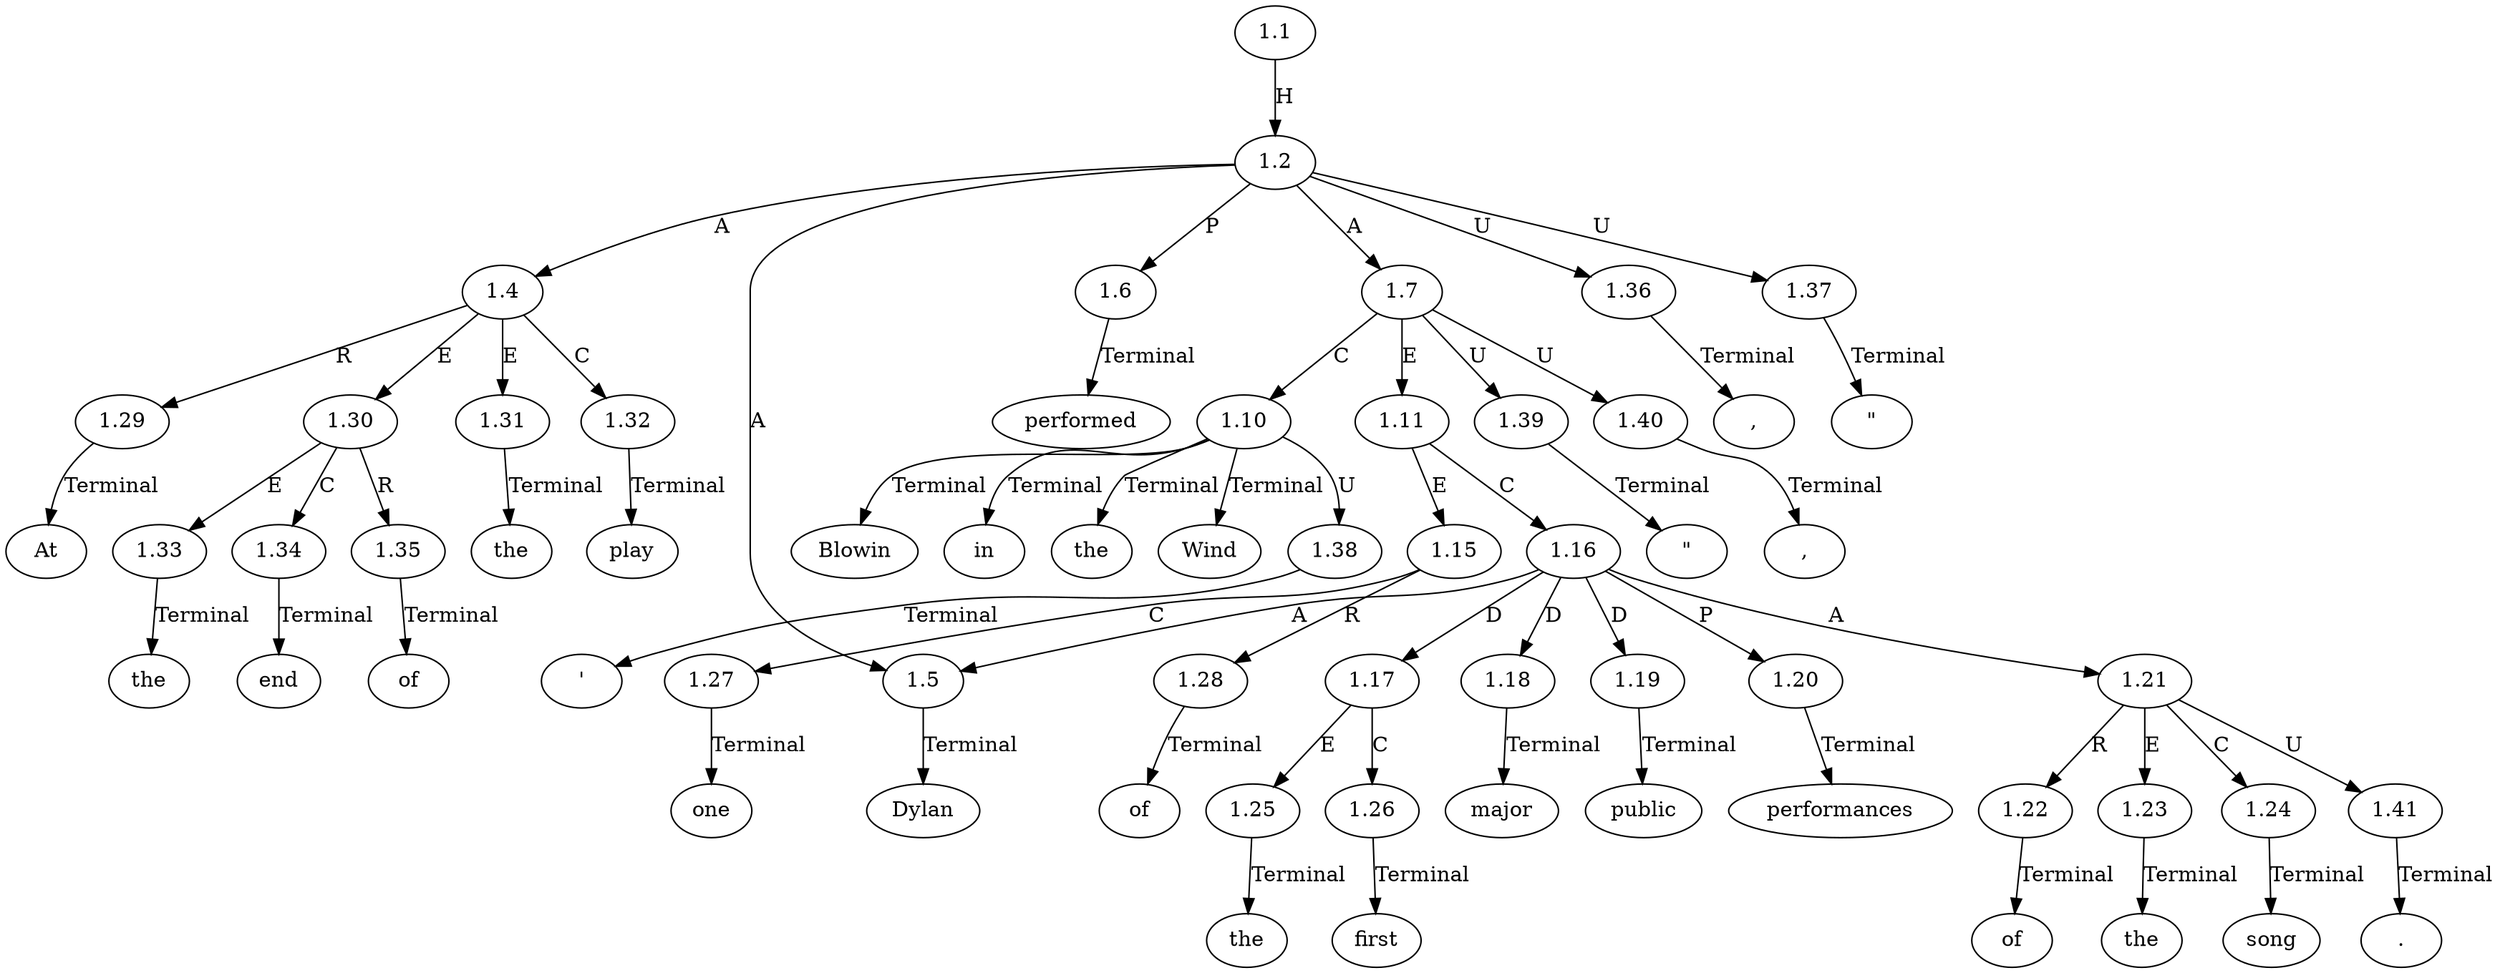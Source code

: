 // Graph
digraph {
	0.1 [label=At ordering=out]
	0.10 [label="\"" ordering=out]
	0.11 [label=Blowin ordering=out]
	0.12 [label="'" ordering=out]
	0.13 [label=in ordering=out]
	0.14 [label=the ordering=out]
	0.15 [label=Wind ordering=out]
	0.16 [label="\"" ordering=out]
	0.17 [label="," ordering=out]
	0.18 [label=one ordering=out]
	0.19 [label=of ordering=out]
	0.2 [label=the ordering=out]
	0.20 [label=the ordering=out]
	0.21 [label=first ordering=out]
	0.22 [label=major ordering=out]
	0.23 [label=public ordering=out]
	0.24 [label=performances ordering=out]
	0.25 [label=of ordering=out]
	0.26 [label=the ordering=out]
	0.27 [label=song ordering=out]
	0.28 [label="." ordering=out]
	0.3 [label=end ordering=out]
	0.4 [label=of ordering=out]
	0.5 [label=the ordering=out]
	0.6 [label=play ordering=out]
	0.7 [label="," ordering=out]
	0.8 [label=Dylan ordering=out]
	0.9 [label=performed ordering=out]
	1.1 [label=1.1 ordering=out]
	1.2 [label=1.2 ordering=out]
	1.4 [label=1.4 ordering=out]
	1.5 [label=1.5 ordering=out]
	1.6 [label=1.6 ordering=out]
	1.7 [label=1.7 ordering=out]
	1.10 [label=1.10 ordering=out]
	1.11 [label=1.11 ordering=out]
	1.15 [label=1.15 ordering=out]
	1.16 [label=1.16 ordering=out]
	1.17 [label=1.17 ordering=out]
	1.18 [label=1.18 ordering=out]
	1.19 [label=1.19 ordering=out]
	1.20 [label=1.20 ordering=out]
	1.21 [label=1.21 ordering=out]
	1.22 [label=1.22 ordering=out]
	1.23 [label=1.23 ordering=out]
	1.24 [label=1.24 ordering=out]
	1.25 [label=1.25 ordering=out]
	1.26 [label=1.26 ordering=out]
	1.27 [label=1.27 ordering=out]
	1.28 [label=1.28 ordering=out]
	1.29 [label=1.29 ordering=out]
	1.30 [label=1.30 ordering=out]
	1.31 [label=1.31 ordering=out]
	1.32 [label=1.32 ordering=out]
	1.33 [label=1.33 ordering=out]
	1.34 [label=1.34 ordering=out]
	1.35 [label=1.35 ordering=out]
	1.36 [label=1.36 ordering=out]
	1.37 [label=1.37 ordering=out]
	1.38 [label=1.38 ordering=out]
	1.39 [label=1.39 ordering=out]
	1.40 [label=1.40 ordering=out]
	1.41 [label=1.41 ordering=out]
	1.1 -> 1.2 [label=H ordering=out]
	1.2 -> 1.4 [label=A ordering=out]
	1.2 -> 1.5 [label=A ordering=out]
	1.2 -> 1.6 [label=P ordering=out]
	1.2 -> 1.7 [label=A ordering=out]
	1.2 -> 1.36 [label=U ordering=out]
	1.2 -> 1.37 [label=U ordering=out]
	1.4 -> 1.29 [label=R ordering=out]
	1.4 -> 1.30 [label=E ordering=out]
	1.4 -> 1.31 [label=E ordering=out]
	1.4 -> 1.32 [label=C ordering=out]
	1.5 -> 0.8 [label=Terminal ordering=out]
	1.6 -> 0.9 [label=Terminal ordering=out]
	1.7 -> 1.10 [label=C ordering=out]
	1.7 -> 1.11 [label=E ordering=out]
	1.7 -> 1.39 [label=U ordering=out]
	1.7 -> 1.40 [label=U ordering=out]
	1.10 -> 0.11 [label=Terminal ordering=out]
	1.10 -> 0.13 [label=Terminal ordering=out]
	1.10 -> 0.14 [label=Terminal ordering=out]
	1.10 -> 0.15 [label=Terminal ordering=out]
	1.10 -> 1.38 [label=U ordering=out]
	1.11 -> 1.15 [label=E ordering=out]
	1.11 -> 1.16 [label=C ordering=out]
	1.15 -> 1.27 [label=C ordering=out]
	1.15 -> 1.28 [label=R ordering=out]
	1.16 -> 1.5 [label=A ordering=out]
	1.16 -> 1.17 [label=D ordering=out]
	1.16 -> 1.18 [label=D ordering=out]
	1.16 -> 1.19 [label=D ordering=out]
	1.16 -> 1.20 [label=P ordering=out]
	1.16 -> 1.21 [label=A ordering=out]
	1.17 -> 1.25 [label=E ordering=out]
	1.17 -> 1.26 [label=C ordering=out]
	1.18 -> 0.22 [label=Terminal ordering=out]
	1.19 -> 0.23 [label=Terminal ordering=out]
	1.20 -> 0.24 [label=Terminal ordering=out]
	1.21 -> 1.22 [label=R ordering=out]
	1.21 -> 1.23 [label=E ordering=out]
	1.21 -> 1.24 [label=C ordering=out]
	1.21 -> 1.41 [label=U ordering=out]
	1.22 -> 0.25 [label=Terminal ordering=out]
	1.23 -> 0.26 [label=Terminal ordering=out]
	1.24 -> 0.27 [label=Terminal ordering=out]
	1.25 -> 0.20 [label=Terminal ordering=out]
	1.26 -> 0.21 [label=Terminal ordering=out]
	1.27 -> 0.18 [label=Terminal ordering=out]
	1.28 -> 0.19 [label=Terminal ordering=out]
	1.29 -> 0.1 [label=Terminal ordering=out]
	1.30 -> 1.33 [label=E ordering=out]
	1.30 -> 1.34 [label=C ordering=out]
	1.30 -> 1.35 [label=R ordering=out]
	1.31 -> 0.5 [label=Terminal ordering=out]
	1.32 -> 0.6 [label=Terminal ordering=out]
	1.33 -> 0.2 [label=Terminal ordering=out]
	1.34 -> 0.3 [label=Terminal ordering=out]
	1.35 -> 0.4 [label=Terminal ordering=out]
	1.36 -> 0.7 [label=Terminal ordering=out]
	1.37 -> 0.10 [label=Terminal ordering=out]
	1.38 -> 0.12 [label=Terminal ordering=out]
	1.39 -> 0.16 [label=Terminal ordering=out]
	1.40 -> 0.17 [label=Terminal ordering=out]
	1.41 -> 0.28 [label=Terminal ordering=out]
}

